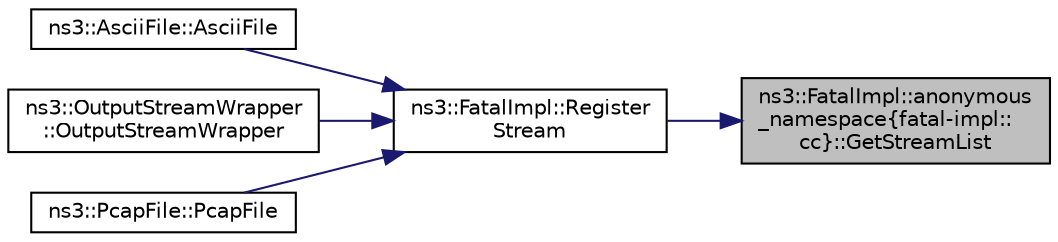 digraph "ns3::FatalImpl::anonymous_namespace{fatal-impl::cc}::GetStreamList"
{
 // LATEX_PDF_SIZE
  edge [fontname="Helvetica",fontsize="10",labelfontname="Helvetica",labelfontsize="10"];
  node [fontname="Helvetica",fontsize="10",shape=record];
  rankdir="RL";
  Node1 [label="ns3::FatalImpl::anonymous\l_namespace\{fatal-impl::\lcc\}::GetStreamList",height=0.2,width=0.4,color="black", fillcolor="grey75", style="filled", fontcolor="black",tooltip="Get the stream list, initializing it if necessary."];
  Node1 -> Node2 [dir="back",color="midnightblue",fontsize="10",style="solid",fontname="Helvetica"];
  Node2 [label="ns3::FatalImpl::Register\lStream",height=0.2,width=0.4,color="black", fillcolor="white", style="filled",URL="$group__fatalimpl.html#gad552ca3d6d85b95147b8c6a2eb4d4579",tooltip="Register a stream to be flushed on abnormal exit."];
  Node2 -> Node3 [dir="back",color="midnightblue",fontsize="10",style="solid",fontname="Helvetica"];
  Node3 [label="ns3::AsciiFile::AsciiFile",height=0.2,width=0.4,color="black", fillcolor="white", style="filled",URL="$classns3_1_1_ascii_file.html#a35b08cdb02eeddb719f6ab959f8bd117",tooltip=" "];
  Node2 -> Node4 [dir="back",color="midnightblue",fontsize="10",style="solid",fontname="Helvetica"];
  Node4 [label="ns3::OutputStreamWrapper\l::OutputStreamWrapper",height=0.2,width=0.4,color="black", fillcolor="white", style="filled",URL="$classns3_1_1_output_stream_wrapper.html#a5cfd62599f52939b4cda27c8078bb142",tooltip="Constructor."];
  Node2 -> Node5 [dir="back",color="midnightblue",fontsize="10",style="solid",fontname="Helvetica"];
  Node5 [label="ns3::PcapFile::PcapFile",height=0.2,width=0.4,color="black", fillcolor="white", style="filled",URL="$classns3_1_1_pcap_file.html#a6bfa1cf38e6845f9d2e77e3c034ed90d",tooltip=" "];
}
